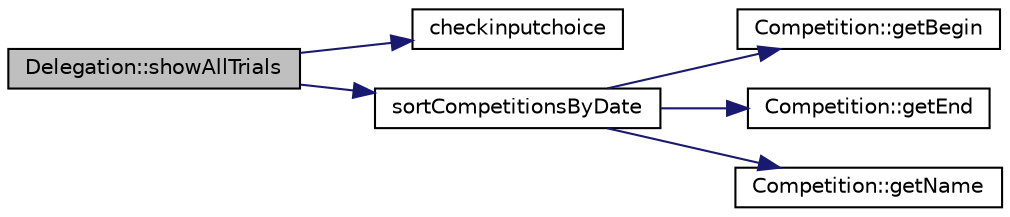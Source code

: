 digraph "Delegation::showAllTrials"
{
 // LATEX_PDF_SIZE
  edge [fontname="Helvetica",fontsize="10",labelfontname="Helvetica",labelfontsize="10"];
  node [fontname="Helvetica",fontsize="10",shape=record];
  rankdir="LR";
  Node1 [label="Delegation::showAllTrials",height=0.2,width=0.4,color="black", fillcolor="grey75", style="filled", fontcolor="black",tooltip=" "];
  Node1 -> Node2 [color="midnightblue",fontsize="10",style="solid",fontname="Helvetica"];
  Node2 [label="checkinputchoice",height=0.2,width=0.4,color="black", fillcolor="white", style="filled",URL="$_menus_8cpp.html#a9a825f830de2a8df955bbffae0852fd8",tooltip=" "];
  Node1 -> Node3 [color="midnightblue",fontsize="10",style="solid",fontname="Helvetica"];
  Node3 [label="sortCompetitionsByDate",height=0.2,width=0.4,color="black", fillcolor="white", style="filled",URL="$auxiliar_8cpp.html#af9bd6238c2fad6e3154e2450eca4cadc",tooltip=" "];
  Node3 -> Node4 [color="midnightblue",fontsize="10",style="solid",fontname="Helvetica"];
  Node4 [label="Competition::getBegin",height=0.2,width=0.4,color="black", fillcolor="white", style="filled",URL="$class_competition.html#ae498843533e4ff66894dfa89b9eb6a25",tooltip=" "];
  Node3 -> Node5 [color="midnightblue",fontsize="10",style="solid",fontname="Helvetica"];
  Node5 [label="Competition::getEnd",height=0.2,width=0.4,color="black", fillcolor="white", style="filled",URL="$class_competition.html#aa3ab169eb31dd6d161f9f908989e843f",tooltip=" "];
  Node3 -> Node6 [color="midnightblue",fontsize="10",style="solid",fontname="Helvetica"];
  Node6 [label="Competition::getName",height=0.2,width=0.4,color="black", fillcolor="white", style="filled",URL="$class_competition.html#a96f44ffcbc6ef141aa4901732b502fc9",tooltip=" "];
}
